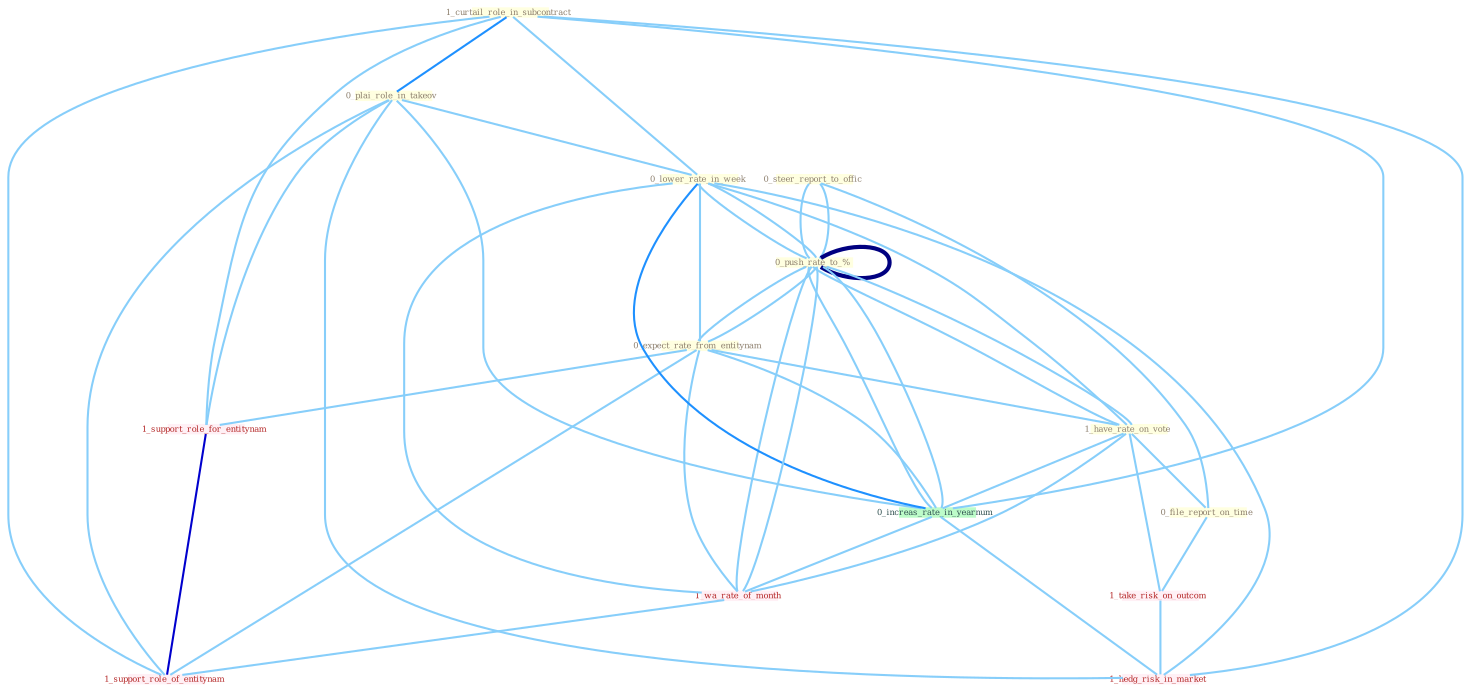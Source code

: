 Graph G{ 
    node
    [shape=polygon,style=filled,width=.5,height=.06,color="#BDFCC9",fixedsize=true,fontsize=4,
    fontcolor="#2f4f4f"];
    {node
    [color="#ffffe0", fontcolor="#8b7d6b"] "1_curtail_role_in_subcontract " "0_steer_report_to_offic " "0_push_rate_to_% " "0_plai_role_in_takeov " "0_expect_rate_from_entitynam " "1_have_rate_on_vote " "0_file_report_on_time " "0_lower_rate_in_week "}
{node [color="#fff0f5", fontcolor="#b22222"] "1_wa_rate_of_month " "1_support_role_for_entitynam " "1_take_risk_on_outcom " "1_support_role_of_entitynam " "1_hedg_risk_in_market "}
edge [color="#B0E2FF"];

	"1_curtail_role_in_subcontract " -- "0_plai_role_in_takeov " [w="2", color="#1e90ff" , len=0.8];
	"1_curtail_role_in_subcontract " -- "0_lower_rate_in_week " [w="1", color="#87cefa" ];
	"1_curtail_role_in_subcontract " -- "0_increas_rate_in_yearnum " [w="1", color="#87cefa" ];
	"1_curtail_role_in_subcontract " -- "1_support_role_for_entitynam " [w="1", color="#87cefa" ];
	"1_curtail_role_in_subcontract " -- "1_support_role_of_entitynam " [w="1", color="#87cefa" ];
	"1_curtail_role_in_subcontract " -- "1_hedg_risk_in_market " [w="1", color="#87cefa" ];
	"0_steer_report_to_offic " -- "0_push_rate_to_% " [w="1", color="#87cefa" ];
	"0_steer_report_to_offic " -- "0_file_report_on_time " [w="1", color="#87cefa" ];
	"0_steer_report_to_offic " -- "0_push_rate_to_% " [w="1", color="#87cefa" ];
	"0_push_rate_to_% " -- "0_expect_rate_from_entitynam " [w="1", color="#87cefa" ];
	"0_push_rate_to_% " -- "1_have_rate_on_vote " [w="1", color="#87cefa" ];
	"0_push_rate_to_% " -- "0_lower_rate_in_week " [w="1", color="#87cefa" ];
	"0_push_rate_to_% " -- "0_increas_rate_in_yearnum " [w="1", color="#87cefa" ];
	"0_push_rate_to_% " -- "1_wa_rate_of_month " [w="1", color="#87cefa" ];
	"0_push_rate_to_% " -- "0_push_rate_to_% " [w="4", style=bold, color="#000080", len=0.4];
	"0_plai_role_in_takeov " -- "0_lower_rate_in_week " [w="1", color="#87cefa" ];
	"0_plai_role_in_takeov " -- "0_increas_rate_in_yearnum " [w="1", color="#87cefa" ];
	"0_plai_role_in_takeov " -- "1_support_role_for_entitynam " [w="1", color="#87cefa" ];
	"0_plai_role_in_takeov " -- "1_support_role_of_entitynam " [w="1", color="#87cefa" ];
	"0_plai_role_in_takeov " -- "1_hedg_risk_in_market " [w="1", color="#87cefa" ];
	"0_expect_rate_from_entitynam " -- "1_have_rate_on_vote " [w="1", color="#87cefa" ];
	"0_expect_rate_from_entitynam " -- "0_lower_rate_in_week " [w="1", color="#87cefa" ];
	"0_expect_rate_from_entitynam " -- "0_increas_rate_in_yearnum " [w="1", color="#87cefa" ];
	"0_expect_rate_from_entitynam " -- "1_wa_rate_of_month " [w="1", color="#87cefa" ];
	"0_expect_rate_from_entitynam " -- "1_support_role_for_entitynam " [w="1", color="#87cefa" ];
	"0_expect_rate_from_entitynam " -- "0_push_rate_to_% " [w="1", color="#87cefa" ];
	"0_expect_rate_from_entitynam " -- "1_support_role_of_entitynam " [w="1", color="#87cefa" ];
	"1_have_rate_on_vote " -- "0_file_report_on_time " [w="1", color="#87cefa" ];
	"1_have_rate_on_vote " -- "0_lower_rate_in_week " [w="1", color="#87cefa" ];
	"1_have_rate_on_vote " -- "0_increas_rate_in_yearnum " [w="1", color="#87cefa" ];
	"1_have_rate_on_vote " -- "1_wa_rate_of_month " [w="1", color="#87cefa" ];
	"1_have_rate_on_vote " -- "1_take_risk_on_outcom " [w="1", color="#87cefa" ];
	"1_have_rate_on_vote " -- "0_push_rate_to_% " [w="1", color="#87cefa" ];
	"0_file_report_on_time " -- "1_take_risk_on_outcom " [w="1", color="#87cefa" ];
	"0_lower_rate_in_week " -- "0_increas_rate_in_yearnum " [w="2", color="#1e90ff" , len=0.8];
	"0_lower_rate_in_week " -- "1_wa_rate_of_month " [w="1", color="#87cefa" ];
	"0_lower_rate_in_week " -- "0_push_rate_to_% " [w="1", color="#87cefa" ];
	"0_lower_rate_in_week " -- "1_hedg_risk_in_market " [w="1", color="#87cefa" ];
	"0_increas_rate_in_yearnum " -- "1_wa_rate_of_month " [w="1", color="#87cefa" ];
	"0_increas_rate_in_yearnum " -- "0_push_rate_to_% " [w="1", color="#87cefa" ];
	"0_increas_rate_in_yearnum " -- "1_hedg_risk_in_market " [w="1", color="#87cefa" ];
	"1_wa_rate_of_month " -- "0_push_rate_to_% " [w="1", color="#87cefa" ];
	"1_wa_rate_of_month " -- "1_support_role_of_entitynam " [w="1", color="#87cefa" ];
	"1_support_role_for_entitynam " -- "1_support_role_of_entitynam " [w="3", color="#0000cd" , len=0.6];
	"1_take_risk_on_outcom " -- "1_hedg_risk_in_market " [w="1", color="#87cefa" ];
}